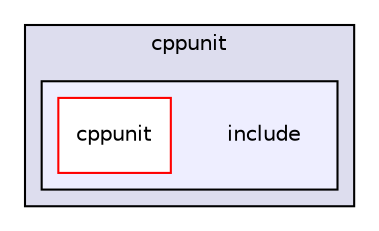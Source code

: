 digraph "bullet/bullet-2.82-r2704/UnitTests/cppunit/include" {
  compound=true
  node [ fontsize="10", fontname="Helvetica"];
  edge [ labelfontsize="10", labelfontname="Helvetica"];
  subgraph clusterdir_a102af177c3bb991114e13e75465de7c {
    graph [ bgcolor="#ddddee", pencolor="black", label="cppunit" fontname="Helvetica", fontsize="10", URL="dir_a102af177c3bb991114e13e75465de7c.html"]
  subgraph clusterdir_1408d0d40231e8537ab72849b78f956a {
    graph [ bgcolor="#eeeeff", pencolor="black", label="" URL="dir_1408d0d40231e8537ab72849b78f956a.html"];
    dir_1408d0d40231e8537ab72849b78f956a [shape=plaintext label="include"];
    dir_cdf1baf3b7fcc57e2a6bfc8fb31f3e6c [shape=box label="cppunit" color="red" fillcolor="white" style="filled" URL="dir_cdf1baf3b7fcc57e2a6bfc8fb31f3e6c.html"];
  }
  }
}
